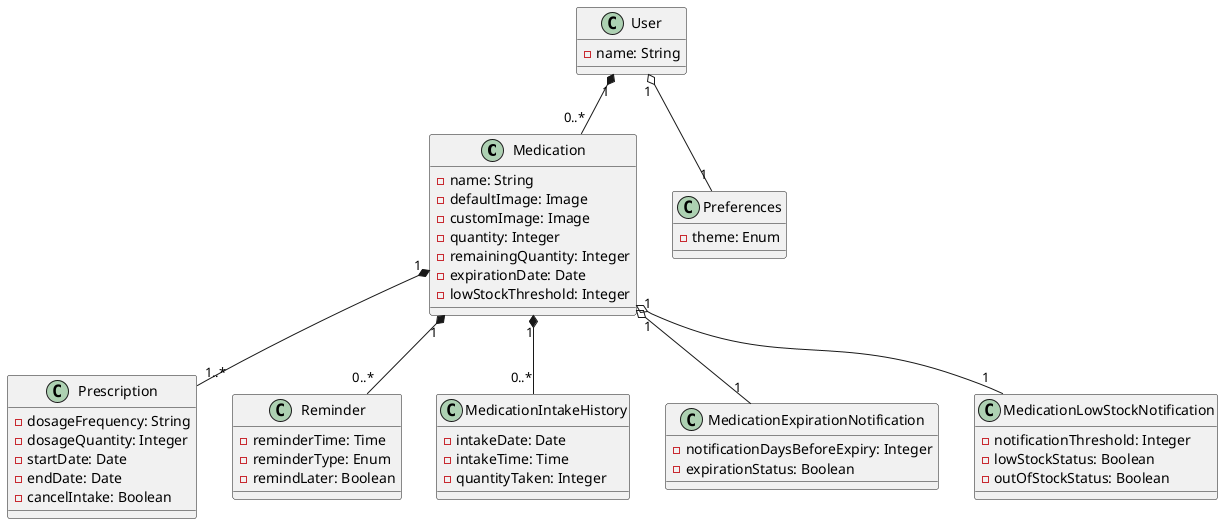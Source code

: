 @startuml PINGUPILLS

class Medication {
    - name: String
    - defaultImage: Image
    - customImage: Image
    - quantity: Integer
    - remainingQuantity: Integer
    - expirationDate: Date
    - lowStockThreshold: Integer
}

class Prescription {
    - dosageFrequency: String
    - dosageQuantity: Integer
    - startDate: Date
    - endDate: Date
    - cancelIntake: Boolean
}

class Reminder {
    - reminderTime: Time
    - reminderType: Enum
    - remindLater: Boolean
}

class Preferences {
    - theme: Enum
}

class User {
    - name: String
}

class MedicationIntakeHistory {
    - intakeDate: Date
    - intakeTime: Time
    - quantityTaken: Integer
}

class MedicationExpirationNotification {
    - notificationDaysBeforeExpiry: Integer
    - expirationStatus: Boolean
}

class MedicationLowStockNotification {
    - notificationThreshold: Integer
    - lowStockStatus: Boolean
    - outOfStockStatus: Boolean
}

Medication "1" *-- "1..*" Prescription
Medication "1" *-- "0..*" Reminder
Medication "1" *-- "0..*" MedicationIntakeHistory
Medication "1" o-- "1" MedicationExpirationNotification
Medication "1" o-- "1" MedicationLowStockNotification
User "1" o-- "1" Preferences
User "1" *-- "0..*" Medication

@enduml